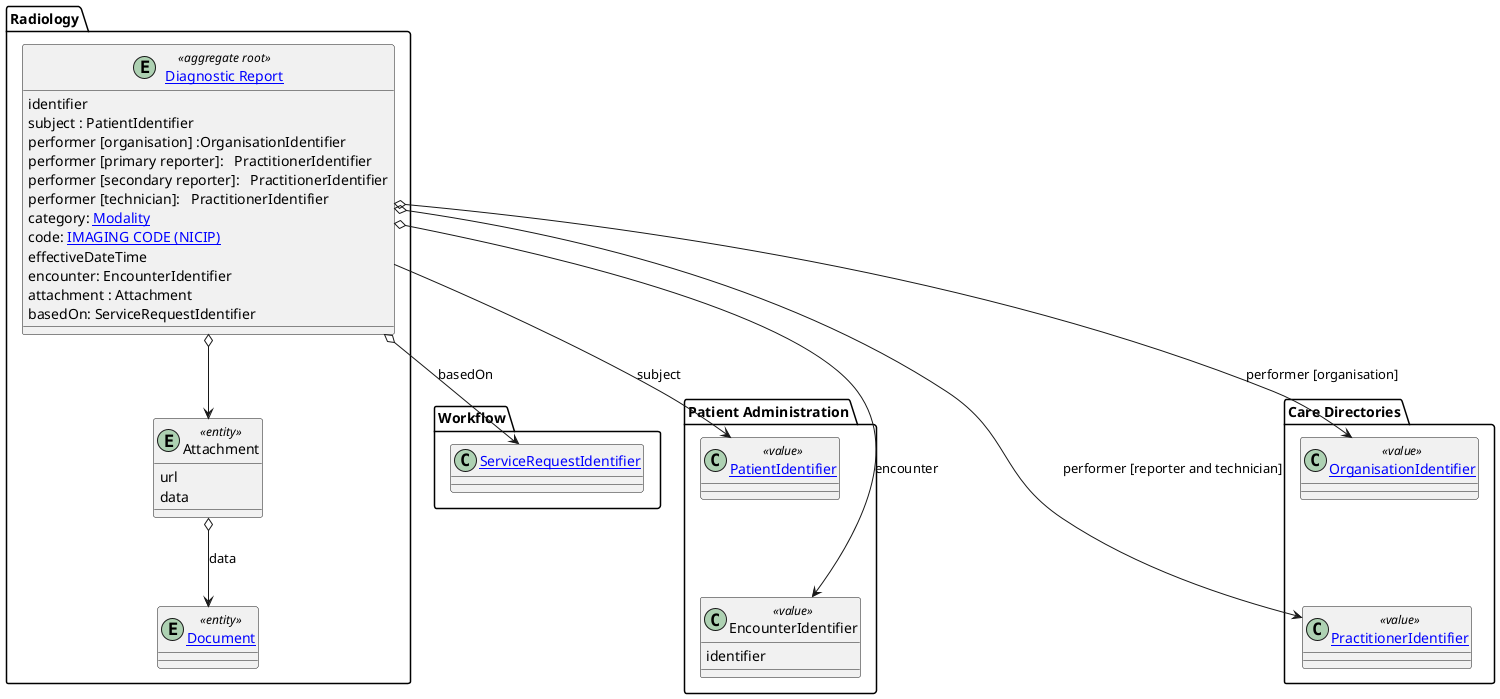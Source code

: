@startuml

skinparam svgDimensionStyle false

package healthdocuments as "Radiology" {

  entity "[[StructureDefinition-DiagnosticReport.html Diagnostic Report]]" as diagnosticReport  <<aggregate root>>  {
    identifier
    subject : PatientIdentifier
    performer [organisation] :OrganisationIdentifier
    performer [primary reporter]:   PractitionerIdentifier
    performer [secondary reporter]:   PractitionerIdentifier
    performer [technician]:   PractitionerIdentifier
    category: [[https://dicom.nema.org/medical/dicom/current/output/chtml/part16/sect_CID_29.html Modality]]
    code: [[https://www.datadictionary.nhs.uk/data_elements/imaging_code__nicip_.html IMAGING CODE (NICIP)]]
    effectiveDateTime
    encounter: EncounterIdentifier
    attachment : Attachment
    basedOn: ServiceRequestIdentifier
  }

  entity "Attachment" as attachment <<entity>> {
    url
    data
    }

  entity "[[StructureDefinition-Document.html Document]]" as Document <<entity>> {
  }



}


package Workflow {
  class "[[StructureDefinition-accession-number.html ServiceRequestIdentifier]]" as ServiceRequestIdentifier {
  }
}

package PatientAdministration as "Patient Administration" {


  class "[[StructureDefinition-patient-identifier.html PatientIdentifier]]" as PatientIdentifier <<value>> {
  }



  class EncounterIdentifier <<value>> {
    identifier
  }

  PatientIdentifier -d[hidden]- EncounterIdentifier
}


package directories as "Care Directories" {

class "[[StructureDefinition-organisation-identifier.html OrganisationIdentifier]]" as OrganisationIdentifier <<value>> {
}

class "[[StructureDefinition-practitioner-identifier.html PractitionerIdentifier]]" as PractitionerIdentifier <<value>>  {
}

  OrganisationIdentifier -d[hidden]- PractitionerIdentifier

}


  diagnosticReport o--> attachment

  attachment o--> Document : data


  diagnosticReport -d-> PatientIdentifier : subject
  diagnosticReport o--> EncounterIdentifier: encounter
  diagnosticReport o-d-> OrganisationIdentifier : performer [organisation]
  diagnosticReport o--> PractitionerIdentifier: performer [reporter and technician]
  diagnosticReport o--> ServiceRequestIdentifier: basedOn


@enduml
